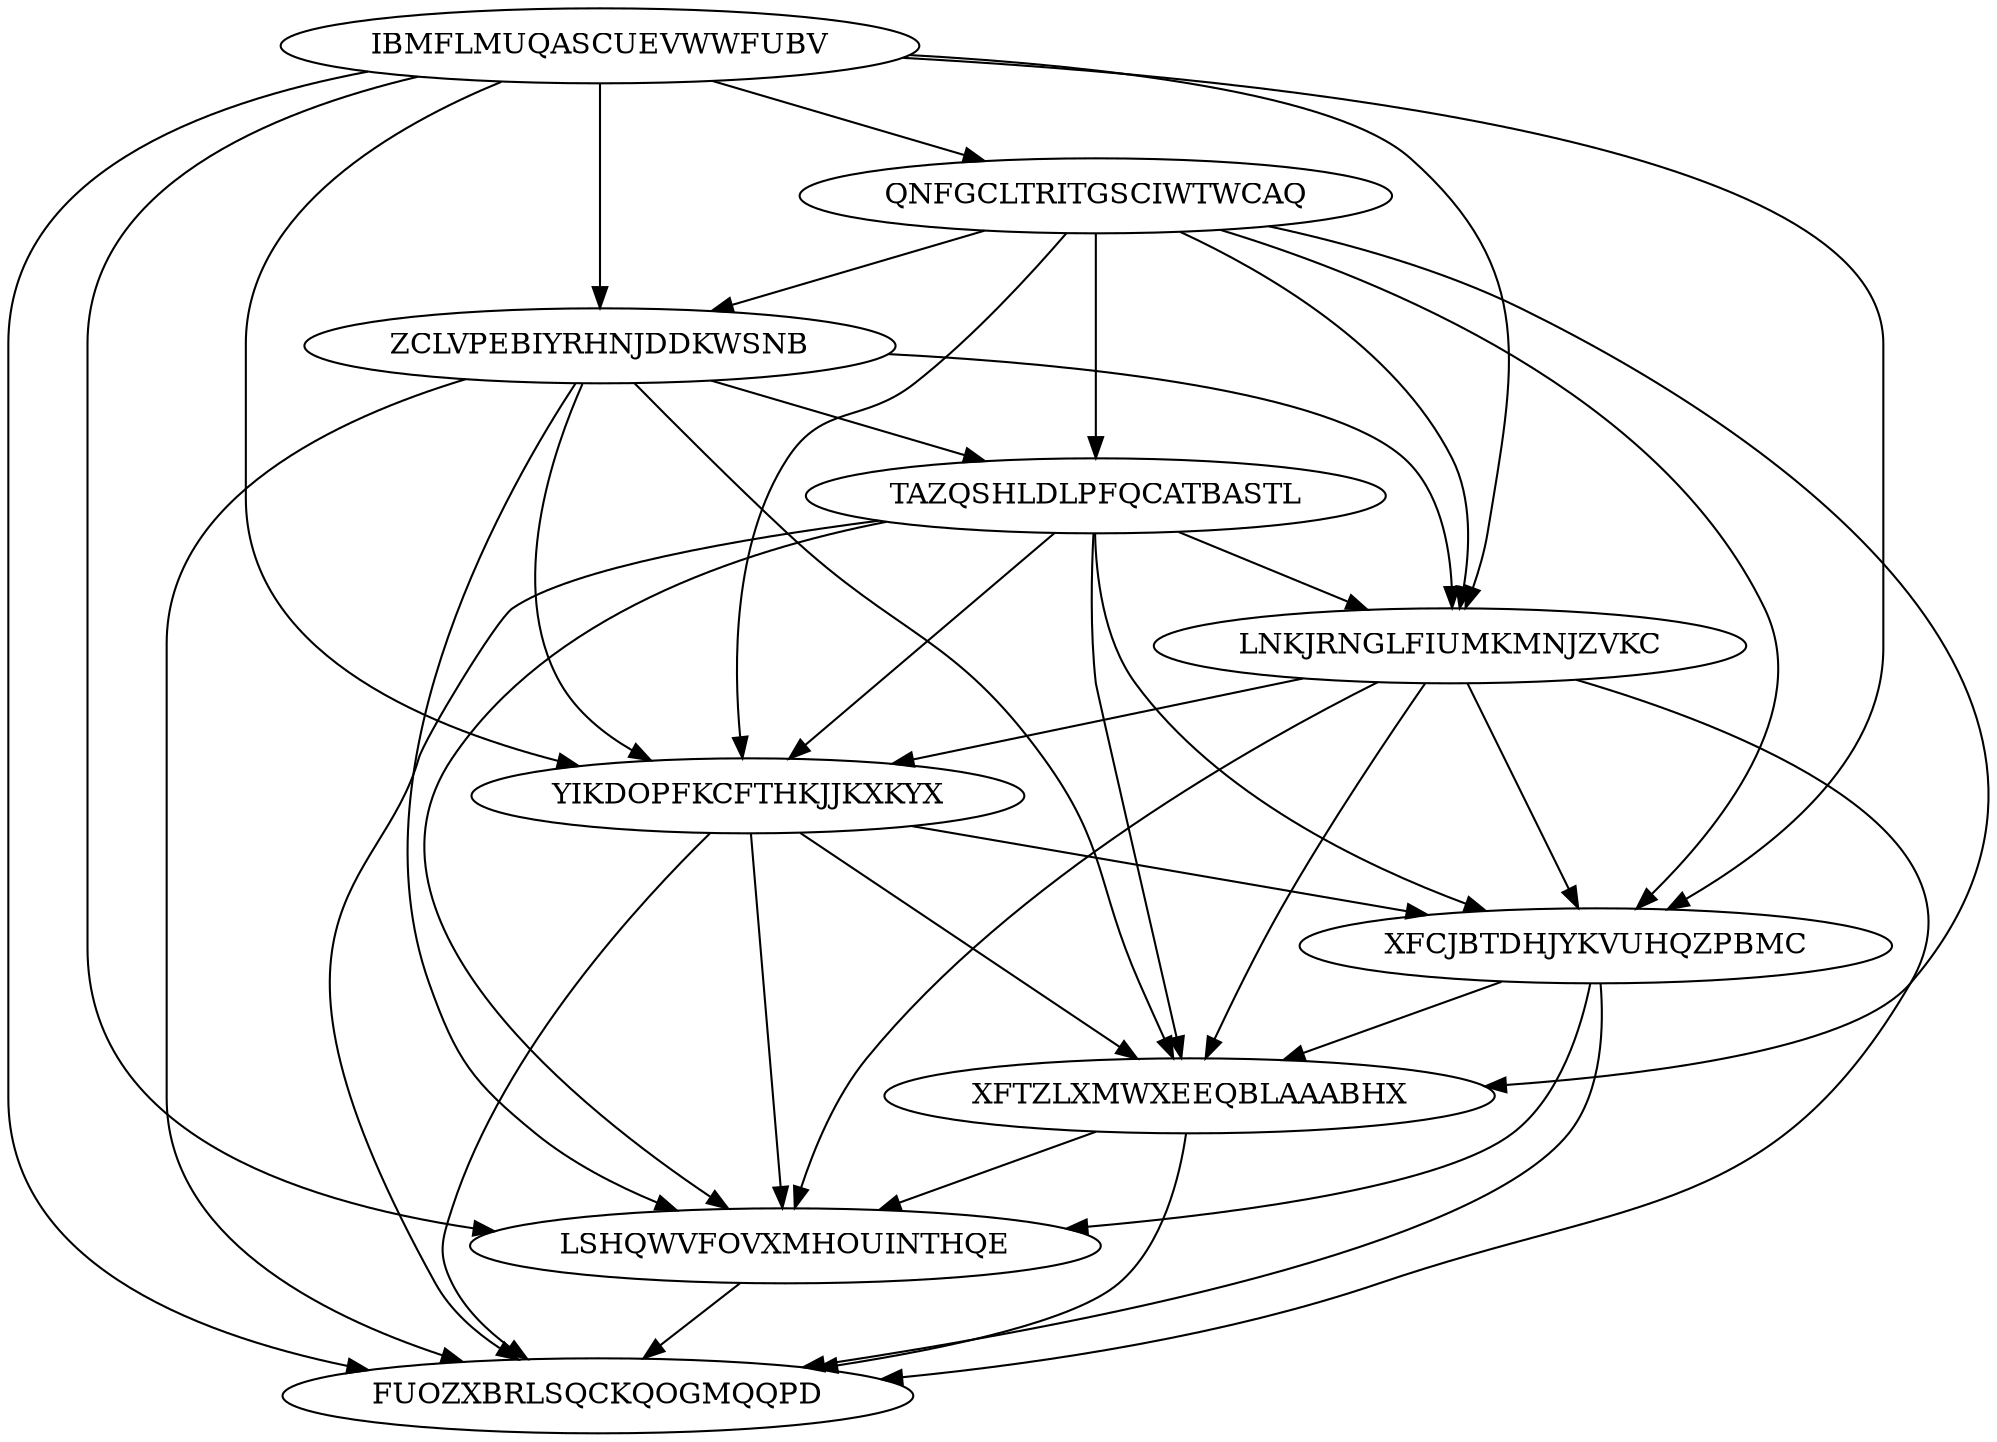 digraph "N10M40" {
	IBMFLMUQASCUEVWWFUBV			[Weight=17, Start=0, Processor=1];
	QNFGCLTRITGSCIWTWCAQ			[Weight=13, Start=17, Processor=1];
	ZCLVPEBIYRHNJDDKWSNB			[Weight=10, Start=30, Processor=1];
	TAZQSHLDLPFQCATBASTL			[Weight=18, Start=40, Processor=1];
	LNKJRNGLFIUMKMNJZVKC			[Weight=14, Start=58, Processor=1];
	YIKDOPFKCFTHKJJKXKYX			[Weight=10, Start=72, Processor=1];
	XFCJBTDHJYKVUHQZPBMC			[Weight=16, Start=82, Processor=1];
	XFTZLXMWXEEQBLAAABHX			[Weight=17, Start=98, Processor=1];
	LSHQWVFOVXMHOUINTHQE			[Weight=15, Start=115, Processor=1];
	FUOZXBRLSQCKQOGMQQPD			[Weight=15, Start=130, Processor=1];
	QNFGCLTRITGSCIWTWCAQ -> LNKJRNGLFIUMKMNJZVKC		[Weight=15];
	ZCLVPEBIYRHNJDDKWSNB -> LSHQWVFOVXMHOUINTHQE		[Weight=19];
	LNKJRNGLFIUMKMNJZVKC -> FUOZXBRLSQCKQOGMQQPD		[Weight=11];
	TAZQSHLDLPFQCATBASTL -> XFTZLXMWXEEQBLAAABHX		[Weight=20];
	LNKJRNGLFIUMKMNJZVKC -> XFTZLXMWXEEQBLAAABHX		[Weight=19];
	IBMFLMUQASCUEVWWFUBV -> XFCJBTDHJYKVUHQZPBMC		[Weight=19];
	TAZQSHLDLPFQCATBASTL -> YIKDOPFKCFTHKJJKXKYX		[Weight=20];
	LSHQWVFOVXMHOUINTHQE -> FUOZXBRLSQCKQOGMQQPD		[Weight=12];
	TAZQSHLDLPFQCATBASTL -> LNKJRNGLFIUMKMNJZVKC		[Weight=12];
	TAZQSHLDLPFQCATBASTL -> LSHQWVFOVXMHOUINTHQE		[Weight=18];
	IBMFLMUQASCUEVWWFUBV -> LNKJRNGLFIUMKMNJZVKC		[Weight=14];
	YIKDOPFKCFTHKJJKXKYX -> FUOZXBRLSQCKQOGMQQPD		[Weight=19];
	LNKJRNGLFIUMKMNJZVKC -> LSHQWVFOVXMHOUINTHQE		[Weight=10];
	ZCLVPEBIYRHNJDDKWSNB -> XFTZLXMWXEEQBLAAABHX		[Weight=18];
	LNKJRNGLFIUMKMNJZVKC -> XFCJBTDHJYKVUHQZPBMC		[Weight=11];
	IBMFLMUQASCUEVWWFUBV -> LSHQWVFOVXMHOUINTHQE		[Weight=13];
	XFCJBTDHJYKVUHQZPBMC -> XFTZLXMWXEEQBLAAABHX		[Weight=10];
	ZCLVPEBIYRHNJDDKWSNB -> FUOZXBRLSQCKQOGMQQPD		[Weight=12];
	QNFGCLTRITGSCIWTWCAQ -> YIKDOPFKCFTHKJJKXKYX		[Weight=10];
	IBMFLMUQASCUEVWWFUBV -> FUOZXBRLSQCKQOGMQQPD		[Weight=15];
	QNFGCLTRITGSCIWTWCAQ -> ZCLVPEBIYRHNJDDKWSNB		[Weight=20];
	TAZQSHLDLPFQCATBASTL -> XFCJBTDHJYKVUHQZPBMC		[Weight=12];
	IBMFLMUQASCUEVWWFUBV -> YIKDOPFKCFTHKJJKXKYX		[Weight=17];
	QNFGCLTRITGSCIWTWCAQ -> XFTZLXMWXEEQBLAAABHX		[Weight=15];
	ZCLVPEBIYRHNJDDKWSNB -> TAZQSHLDLPFQCATBASTL		[Weight=13];
	YIKDOPFKCFTHKJJKXKYX -> XFCJBTDHJYKVUHQZPBMC		[Weight=13];
	XFCJBTDHJYKVUHQZPBMC -> LSHQWVFOVXMHOUINTHQE		[Weight=17];
	XFTZLXMWXEEQBLAAABHX -> FUOZXBRLSQCKQOGMQQPD		[Weight=18];
	YIKDOPFKCFTHKJJKXKYX -> LSHQWVFOVXMHOUINTHQE		[Weight=17];
	QNFGCLTRITGSCIWTWCAQ -> XFCJBTDHJYKVUHQZPBMC		[Weight=10];
	ZCLVPEBIYRHNJDDKWSNB -> YIKDOPFKCFTHKJJKXKYX		[Weight=12];
	ZCLVPEBIYRHNJDDKWSNB -> LNKJRNGLFIUMKMNJZVKC		[Weight=12];
	IBMFLMUQASCUEVWWFUBV -> ZCLVPEBIYRHNJDDKWSNB		[Weight=20];
	XFCJBTDHJYKVUHQZPBMC -> FUOZXBRLSQCKQOGMQQPD		[Weight=18];
	LNKJRNGLFIUMKMNJZVKC -> YIKDOPFKCFTHKJJKXKYX		[Weight=17];
	TAZQSHLDLPFQCATBASTL -> FUOZXBRLSQCKQOGMQQPD		[Weight=17];
	YIKDOPFKCFTHKJJKXKYX -> XFTZLXMWXEEQBLAAABHX		[Weight=19];
	XFTZLXMWXEEQBLAAABHX -> LSHQWVFOVXMHOUINTHQE		[Weight=10];
	QNFGCLTRITGSCIWTWCAQ -> TAZQSHLDLPFQCATBASTL		[Weight=14];
	IBMFLMUQASCUEVWWFUBV -> QNFGCLTRITGSCIWTWCAQ		[Weight=12];
}
